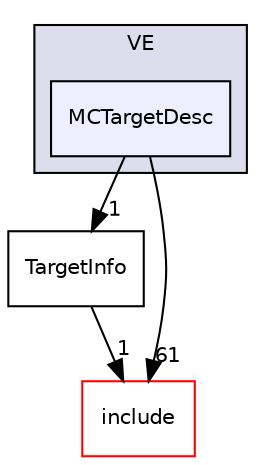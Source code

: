 digraph "lib/Target/VE/MCTargetDesc" {
  bgcolor=transparent;
  compound=true
  node [ fontsize="10", fontname="Helvetica"];
  edge [ labelfontsize="10", labelfontname="Helvetica"];
  subgraph clusterdir_7432f2c91ad47ee97a6a0df0eba64dbe {
    graph [ bgcolor="#ddddee", pencolor="black", label="VE" fontname="Helvetica", fontsize="10", URL="dir_7432f2c91ad47ee97a6a0df0eba64dbe.html"]
  dir_e5d5ffb43586569bfa51f8bc68cefbde [shape=box, label="MCTargetDesc", style="filled", fillcolor="#eeeeff", pencolor="black", URL="dir_e5d5ffb43586569bfa51f8bc68cefbde.html"];
  }
  dir_aa1629e8931d2f45f63f11893009796e [shape=box label="TargetInfo" URL="dir_aa1629e8931d2f45f63f11893009796e.html"];
  dir_d44c64559bbebec7f509842c48db8b23 [shape=box label="include" color="red" URL="dir_d44c64559bbebec7f509842c48db8b23.html"];
  dir_aa1629e8931d2f45f63f11893009796e->dir_d44c64559bbebec7f509842c48db8b23 [headlabel="1", labeldistance=1.5 headhref="dir_000199_000001.html"];
  dir_e5d5ffb43586569bfa51f8bc68cefbde->dir_aa1629e8931d2f45f63f11893009796e [headlabel="1", labeldistance=1.5 headhref="dir_000198_000199.html"];
  dir_e5d5ffb43586569bfa51f8bc68cefbde->dir_d44c64559bbebec7f509842c48db8b23 [headlabel="61", labeldistance=1.5 headhref="dir_000198_000001.html"];
}
